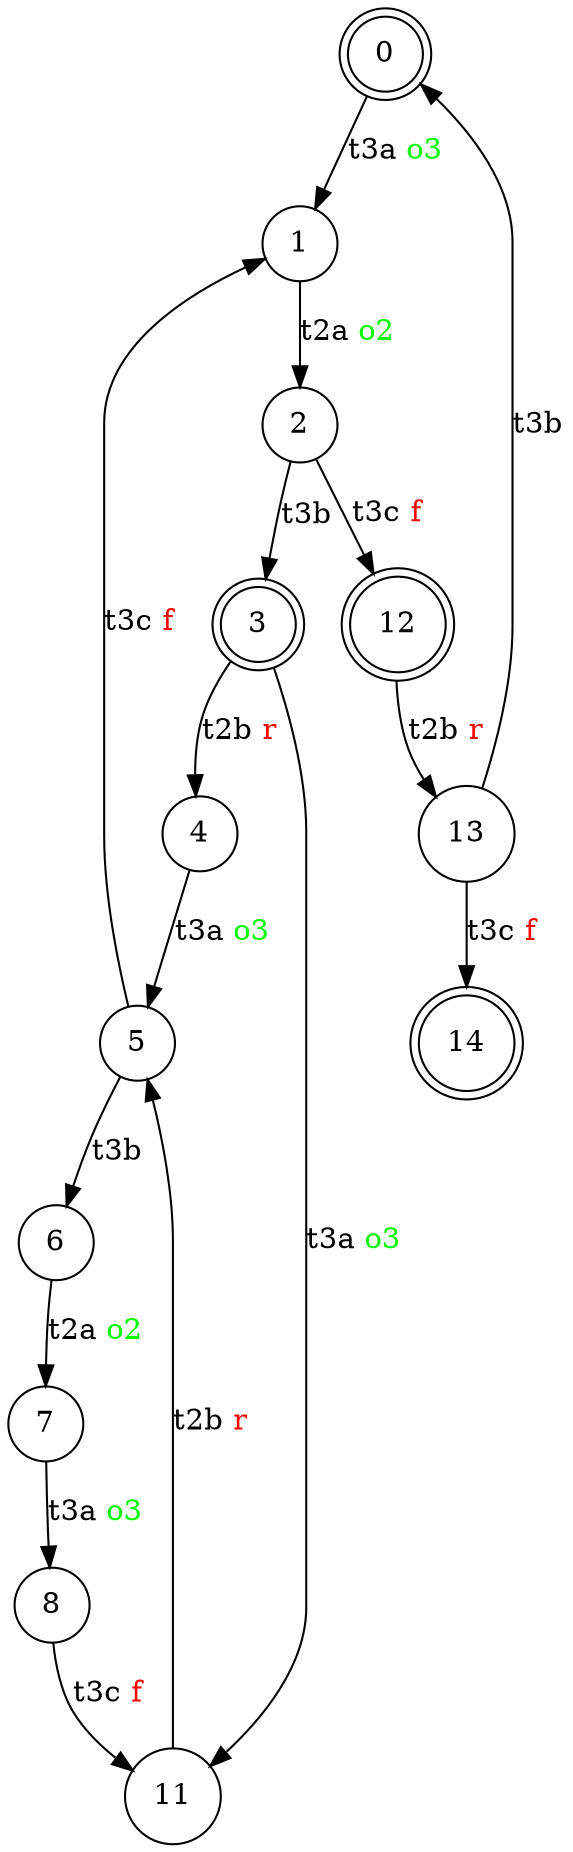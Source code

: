 digraph renominated_spaceC2C3_id {
	0 -> 1 [label=<t3a <FONT COLOR="green">o3</FONT>>]
	1 -> 2 [label=<t2a <FONT COLOR="green">o2</FONT>>]
	2 -> 3 [label=t3b]
	3 -> 4 [label=<t2b <FONT COLOR="red">r</FONT>>]
	4 -> 5 [label=<t3a <FONT COLOR="green">o3</FONT>>]
	5 -> 6 [label=t3b]
	6 -> 7 [label=<t2a <FONT COLOR="green">o2</FONT>>]
	7 -> 8 [label=<t3a <FONT COLOR="green">o3</FONT>>]
	8 -> 11 [label=<t3c <FONT COLOR="red">f</FONT>>]
	11 -> 5 [label=<t2b <FONT COLOR="red">r</FONT>>]
	5 -> 1 [label=<t3c <FONT COLOR="red">f</FONT>>]
	3 -> 11 [label=<t3a <FONT COLOR="green">o3</FONT>>]
	2 -> 12 [label=<t3c <FONT COLOR="red">f</FONT>>]
	12 -> 13 [label=<t2b <FONT COLOR="red">r</FONT>>]
	13 -> 0 [label=t3b]
	13 -> 14 [label=<t3c <FONT COLOR="red">f</FONT>>]
	0 [shape=doublecircle]
	1 [shape=circle]
	2 [shape=circle]
	3 [shape=doublecircle]
	4 [shape=circle]
	5 [shape=circle]
	6 [shape=circle]
	7 [shape=circle]
	8 [shape=circle]
	11 [shape=circle]
	12 [shape=doublecircle]
	13 [shape=circle]
	14 [shape=doublecircle]
}

